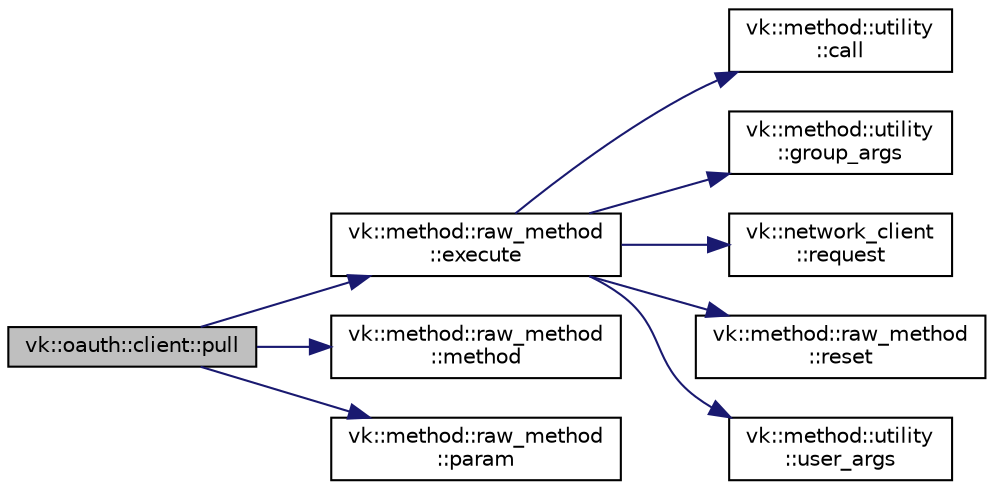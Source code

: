 digraph "vk::oauth::client::pull"
{
 // LATEX_PDF_SIZE
  edge [fontname="Helvetica",fontsize="10",labelfontname="Helvetica",labelfontsize="10"];
  node [fontname="Helvetica",fontsize="10",shape=record];
  rankdir="LR";
  Node1 [label="vk::oauth::client::pull",height=0.2,width=0.4,color="black", fillcolor="grey75", style="filled", fontcolor="black",tooltip="Try get user data."];
  Node1 -> Node2 [color="midnightblue",fontsize="10",style="solid",fontname="Helvetica"];
  Node2 [label="vk::method::raw_method\l::execute",height=0.2,width=0.4,color="black", fillcolor="white", style="filled",URL="$classvk_1_1method_1_1raw__method.html#ab7584d2edee9e6a0d215d762bb381fcb",tooltip="Process vk request."];
  Node2 -> Node3 [color="midnightblue",fontsize="10",style="solid",fontname="Helvetica"];
  Node3 [label="vk::method::utility\l::call",height=0.2,width=0.4,color="black", fillcolor="white", style="filled",URL="$classvk_1_1method_1_1utility.html#a21fc84037c27a7b6acabb389352adcdc",tooltip=" "];
  Node2 -> Node4 [color="midnightblue",fontsize="10",style="solid",fontname="Helvetica"];
  Node4 [label="vk::method::utility\l::group_args",height=0.2,width=0.4,color="black", fillcolor="white", style="filled",URL="$classvk_1_1method_1_1utility.html#a19c050ed96880bb6f34499d5a6aaa062",tooltip=" "];
  Node2 -> Node5 [color="midnightblue",fontsize="10",style="solid",fontname="Helvetica"];
  Node5 [label="vk::network_client\l::request",height=0.2,width=0.4,color="black", fillcolor="white", style="filled",URL="$classvk_1_1network__client.html#a987730611db15624097f07a9cfce89f4",tooltip=" "];
  Node2 -> Node6 [color="midnightblue",fontsize="10",style="solid",fontname="Helvetica"];
  Node6 [label="vk::method::raw_method\l::reset",height=0.2,width=0.4,color="black", fillcolor="white", style="filled",URL="$classvk_1_1method_1_1raw__method.html#a2e05561d8b52c6965f439dd0b16da2aa",tooltip=" "];
  Node2 -> Node7 [color="midnightblue",fontsize="10",style="solid",fontname="Helvetica"];
  Node7 [label="vk::method::utility\l::user_args",height=0.2,width=0.4,color="black", fillcolor="white", style="filled",URL="$classvk_1_1method_1_1utility.html#ac87a440904311e7238ebc8ae8128cfb3",tooltip=" "];
  Node1 -> Node8 [color="midnightblue",fontsize="10",style="solid",fontname="Helvetica"];
  Node8 [label="vk::method::raw_method\l::method",height=0.2,width=0.4,color="black", fillcolor="white", style="filled",URL="$classvk_1_1method_1_1raw__method.html#a2409f950771c20958263ce937f90c4d7",tooltip=" "];
  Node1 -> Node9 [color="midnightblue",fontsize="10",style="solid",fontname="Helvetica"];
  Node9 [label="vk::method::raw_method\l::param",height=0.2,width=0.4,color="black", fillcolor="white", style="filled",URL="$classvk_1_1method_1_1raw__method.html#a5dd23c787d01b9004e585c80bfa09585",tooltip=" "];
}
